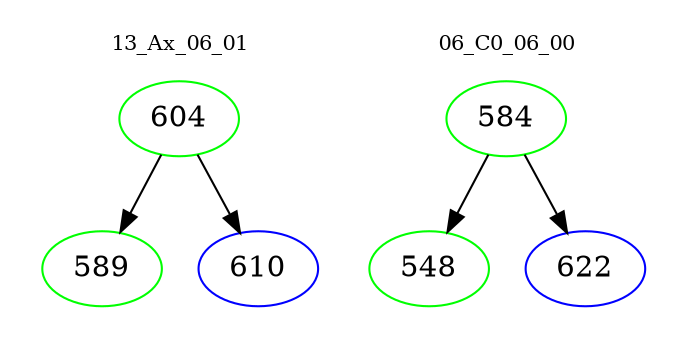 digraph{
subgraph cluster_0 {
color = white
label = "13_Ax_06_01";
fontsize=10;
T0_604 [label="604", color="green"]
T0_604 -> T0_589 [color="black"]
T0_589 [label="589", color="green"]
T0_604 -> T0_610 [color="black"]
T0_610 [label="610", color="blue"]
}
subgraph cluster_1 {
color = white
label = "06_C0_06_00";
fontsize=10;
T1_584 [label="584", color="green"]
T1_584 -> T1_548 [color="black"]
T1_548 [label="548", color="green"]
T1_584 -> T1_622 [color="black"]
T1_622 [label="622", color="blue"]
}
}
